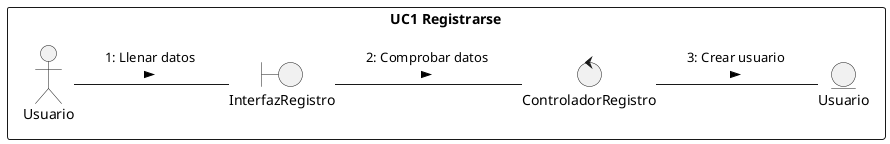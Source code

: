 @startuml DC1
/'
    Crear el diagrama de clases de análisis y de colaboración de los casos de uso prioritarios del proyecto.

    Para conseguir el diagrama de clases seguir los siguientes pasos:

    1. Identificar las clases Entidad (Modelo)
    2. Identificar las clases Interfaz (Vista)
    3. Identificar las clases Control (Controlador)
    4. Identificar las relaciones entre estas clases
    
    Este diagrama debe ser específico de un caso de uso y las clases deben ser representadas con sus estereotipos.
    
    Para conseguir el diagrama de colaboración, identifique las relaciones (enlaces) entre los objetos y los requerimientos (mensajes) sobre cada objeto involucrado en la descripción del caso de uso.
'/
left to right direction

rectangle "UC1 Registrarse"{
    actor Usuario 
    entity Usuario as e1
    boundary "InterfazRegistro" as i1
    control "ControladorRegistro" as c1
}
Usuario -- i1 : "1: Llenar datos \n >"
i1 -- c1 : "2: Comprobar datos \n >"
c1 -- e1 : "3: Crear usuario \n >"



@enduml